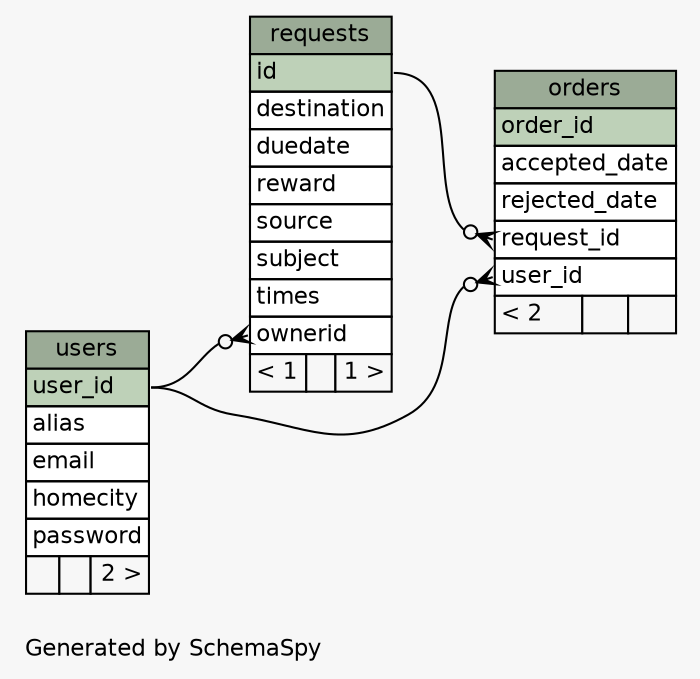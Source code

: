 // dot 2.34.0 on Linux 3.11.6-1-MANJARO
// SchemaSpy rev 590
digraph "largeRelationshipsDiagram" {
  graph [
    rankdir="RL"
    bgcolor="#f7f7f7"
    label="\nGenerated by SchemaSpy"
    labeljust="l"
    nodesep="0.18"
    ranksep="0.46"
    fontname="Helvetica"
    fontsize="11"
  ];
  node [
    fontname="Helvetica"
    fontsize="11"
    shape="plaintext"
  ];
  edge [
    arrowsize="0.8"
  ];
  "orders" [
    label=<
    <TABLE BORDER="0" CELLBORDER="1" CELLSPACING="0" BGCOLOR="#ffffff">
      <TR><TD COLSPAN="3" BGCOLOR="#9bab96" ALIGN="CENTER">orders</TD></TR>
      <TR><TD PORT="order_id" COLSPAN="3" BGCOLOR="#bed1b8" ALIGN="LEFT">order_id</TD></TR>
      <TR><TD PORT="accepted_date" COLSPAN="3" ALIGN="LEFT">accepted_date</TD></TR>
      <TR><TD PORT="rejected_date" COLSPAN="3" ALIGN="LEFT">rejected_date</TD></TR>
      <TR><TD PORT="request_id" COLSPAN="3" ALIGN="LEFT">request_id</TD></TR>
      <TR><TD PORT="user_id" COLSPAN="3" ALIGN="LEFT">user_id</TD></TR>
      <TR><TD ALIGN="LEFT" BGCOLOR="#f7f7f7">&lt; 2</TD><TD ALIGN="RIGHT" BGCOLOR="#f7f7f7">  </TD><TD ALIGN="RIGHT" BGCOLOR="#f7f7f7">  </TD></TR>
    </TABLE>>
    URL="tables/orders.html"
    tooltip="orders"
  ];
  "requests" [
    label=<
    <TABLE BORDER="0" CELLBORDER="1" CELLSPACING="0" BGCOLOR="#ffffff">
      <TR><TD COLSPAN="3" BGCOLOR="#9bab96" ALIGN="CENTER">requests</TD></TR>
      <TR><TD PORT="id" COLSPAN="3" BGCOLOR="#bed1b8" ALIGN="LEFT">id</TD></TR>
      <TR><TD PORT="destination" COLSPAN="3" ALIGN="LEFT">destination</TD></TR>
      <TR><TD PORT="duedate" COLSPAN="3" ALIGN="LEFT">duedate</TD></TR>
      <TR><TD PORT="reward" COLSPAN="3" ALIGN="LEFT">reward</TD></TR>
      <TR><TD PORT="source" COLSPAN="3" ALIGN="LEFT">source</TD></TR>
      <TR><TD PORT="subject" COLSPAN="3" ALIGN="LEFT">subject</TD></TR>
      <TR><TD PORT="times" COLSPAN="3" ALIGN="LEFT">times</TD></TR>
      <TR><TD PORT="ownerid" COLSPAN="3" ALIGN="LEFT">ownerid</TD></TR>
      <TR><TD ALIGN="LEFT" BGCOLOR="#f7f7f7">&lt; 1</TD><TD ALIGN="RIGHT" BGCOLOR="#f7f7f7">  </TD><TD ALIGN="RIGHT" BGCOLOR="#f7f7f7">1 &gt;</TD></TR>
    </TABLE>>
    URL="tables/requests.html"
    tooltip="requests"
  ];
  "users" [
    label=<
    <TABLE BORDER="0" CELLBORDER="1" CELLSPACING="0" BGCOLOR="#ffffff">
      <TR><TD COLSPAN="3" BGCOLOR="#9bab96" ALIGN="CENTER">users</TD></TR>
      <TR><TD PORT="user_id" COLSPAN="3" BGCOLOR="#bed1b8" ALIGN="LEFT">user_id</TD></TR>
      <TR><TD PORT="alias" COLSPAN="3" ALIGN="LEFT">alias</TD></TR>
      <TR><TD PORT="email" COLSPAN="3" ALIGN="LEFT">email</TD></TR>
      <TR><TD PORT="homecity" COLSPAN="3" ALIGN="LEFT">homecity</TD></TR>
      <TR><TD PORT="password" COLSPAN="3" ALIGN="LEFT">password</TD></TR>
      <TR><TD ALIGN="LEFT" BGCOLOR="#f7f7f7">  </TD><TD ALIGN="RIGHT" BGCOLOR="#f7f7f7">  </TD><TD ALIGN="RIGHT" BGCOLOR="#f7f7f7">2 &gt;</TD></TR>
    </TABLE>>
    URL="tables/users.html"
    tooltip="users"
  ];
  "orders":"request_id":w -> "requests":"id":e [arrowhead=none dir=back arrowtail=crowodot];
  "orders":"user_id":w -> "users":"user_id":e [arrowhead=none dir=back arrowtail=crowodot];
  "requests":"ownerid":w -> "users":"user_id":e [arrowhead=none dir=back arrowtail=crowodot];
}
